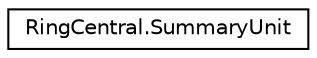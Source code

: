 digraph "Graphical Class Hierarchy"
{
 // LATEX_PDF_SIZE
  edge [fontname="Helvetica",fontsize="10",labelfontname="Helvetica",labelfontsize="10"];
  node [fontname="Helvetica",fontsize="10",shape=record];
  rankdir="LR";
  Node0 [label="RingCentral.SummaryUnit",height=0.2,width=0.4,color="black", fillcolor="white", style="filled",URL="$classRingCentral_1_1SummaryUnit.html",tooltip=" "];
}
